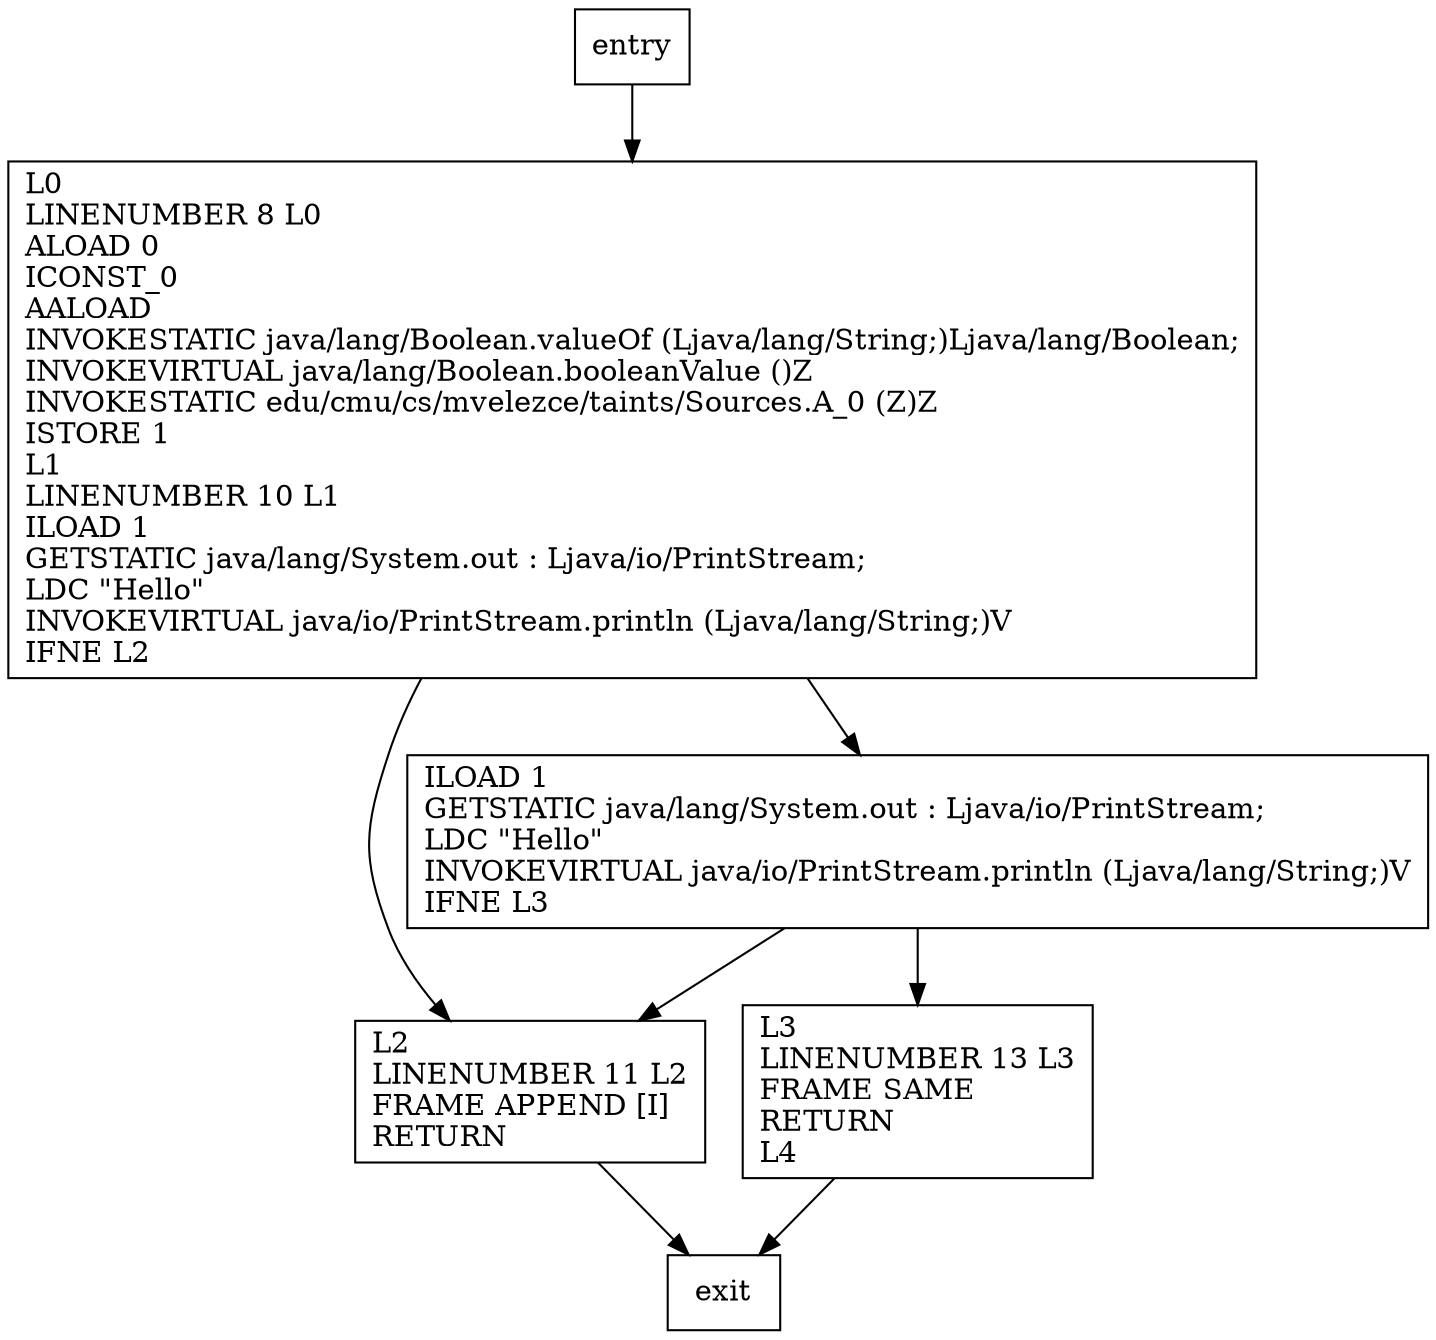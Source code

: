 digraph main {
node [shape=record];
884604029 [label="L3\lLINENUMBER 13 L3\lFRAME SAME\lRETURN\lL4\l"];
1260127127 [label="L2\lLINENUMBER 11 L2\lFRAME APPEND [I]\lRETURN\l"];
1921012072 [label="ILOAD 1\lGETSTATIC java/lang/System.out : Ljava/io/PrintStream;\lLDC \"Hello\"\lINVOKEVIRTUAL java/io/PrintStream.println (Ljava/lang/String;)V\lIFNE L3\l"];
1871678080 [label="L0\lLINENUMBER 8 L0\lALOAD 0\lICONST_0\lAALOAD\lINVOKESTATIC java/lang/Boolean.valueOf (Ljava/lang/String;)Ljava/lang/Boolean;\lINVOKEVIRTUAL java/lang/Boolean.booleanValue ()Z\lINVOKESTATIC edu/cmu/cs/mvelezce/taints/Sources.A_0 (Z)Z\lISTORE 1\lL1\lLINENUMBER 10 L1\lILOAD 1\lGETSTATIC java/lang/System.out : Ljava/io/PrintStream;\lLDC \"Hello\"\lINVOKEVIRTUAL java/io/PrintStream.println (Ljava/lang/String;)V\lIFNE L2\l"];
entry;
exit;
entry -> 1871678080;
884604029 -> exit;
1260127127 -> exit;
1921012072 -> 884604029;
1921012072 -> 1260127127;
1871678080 -> 1260127127;
1871678080 -> 1921012072;
}
